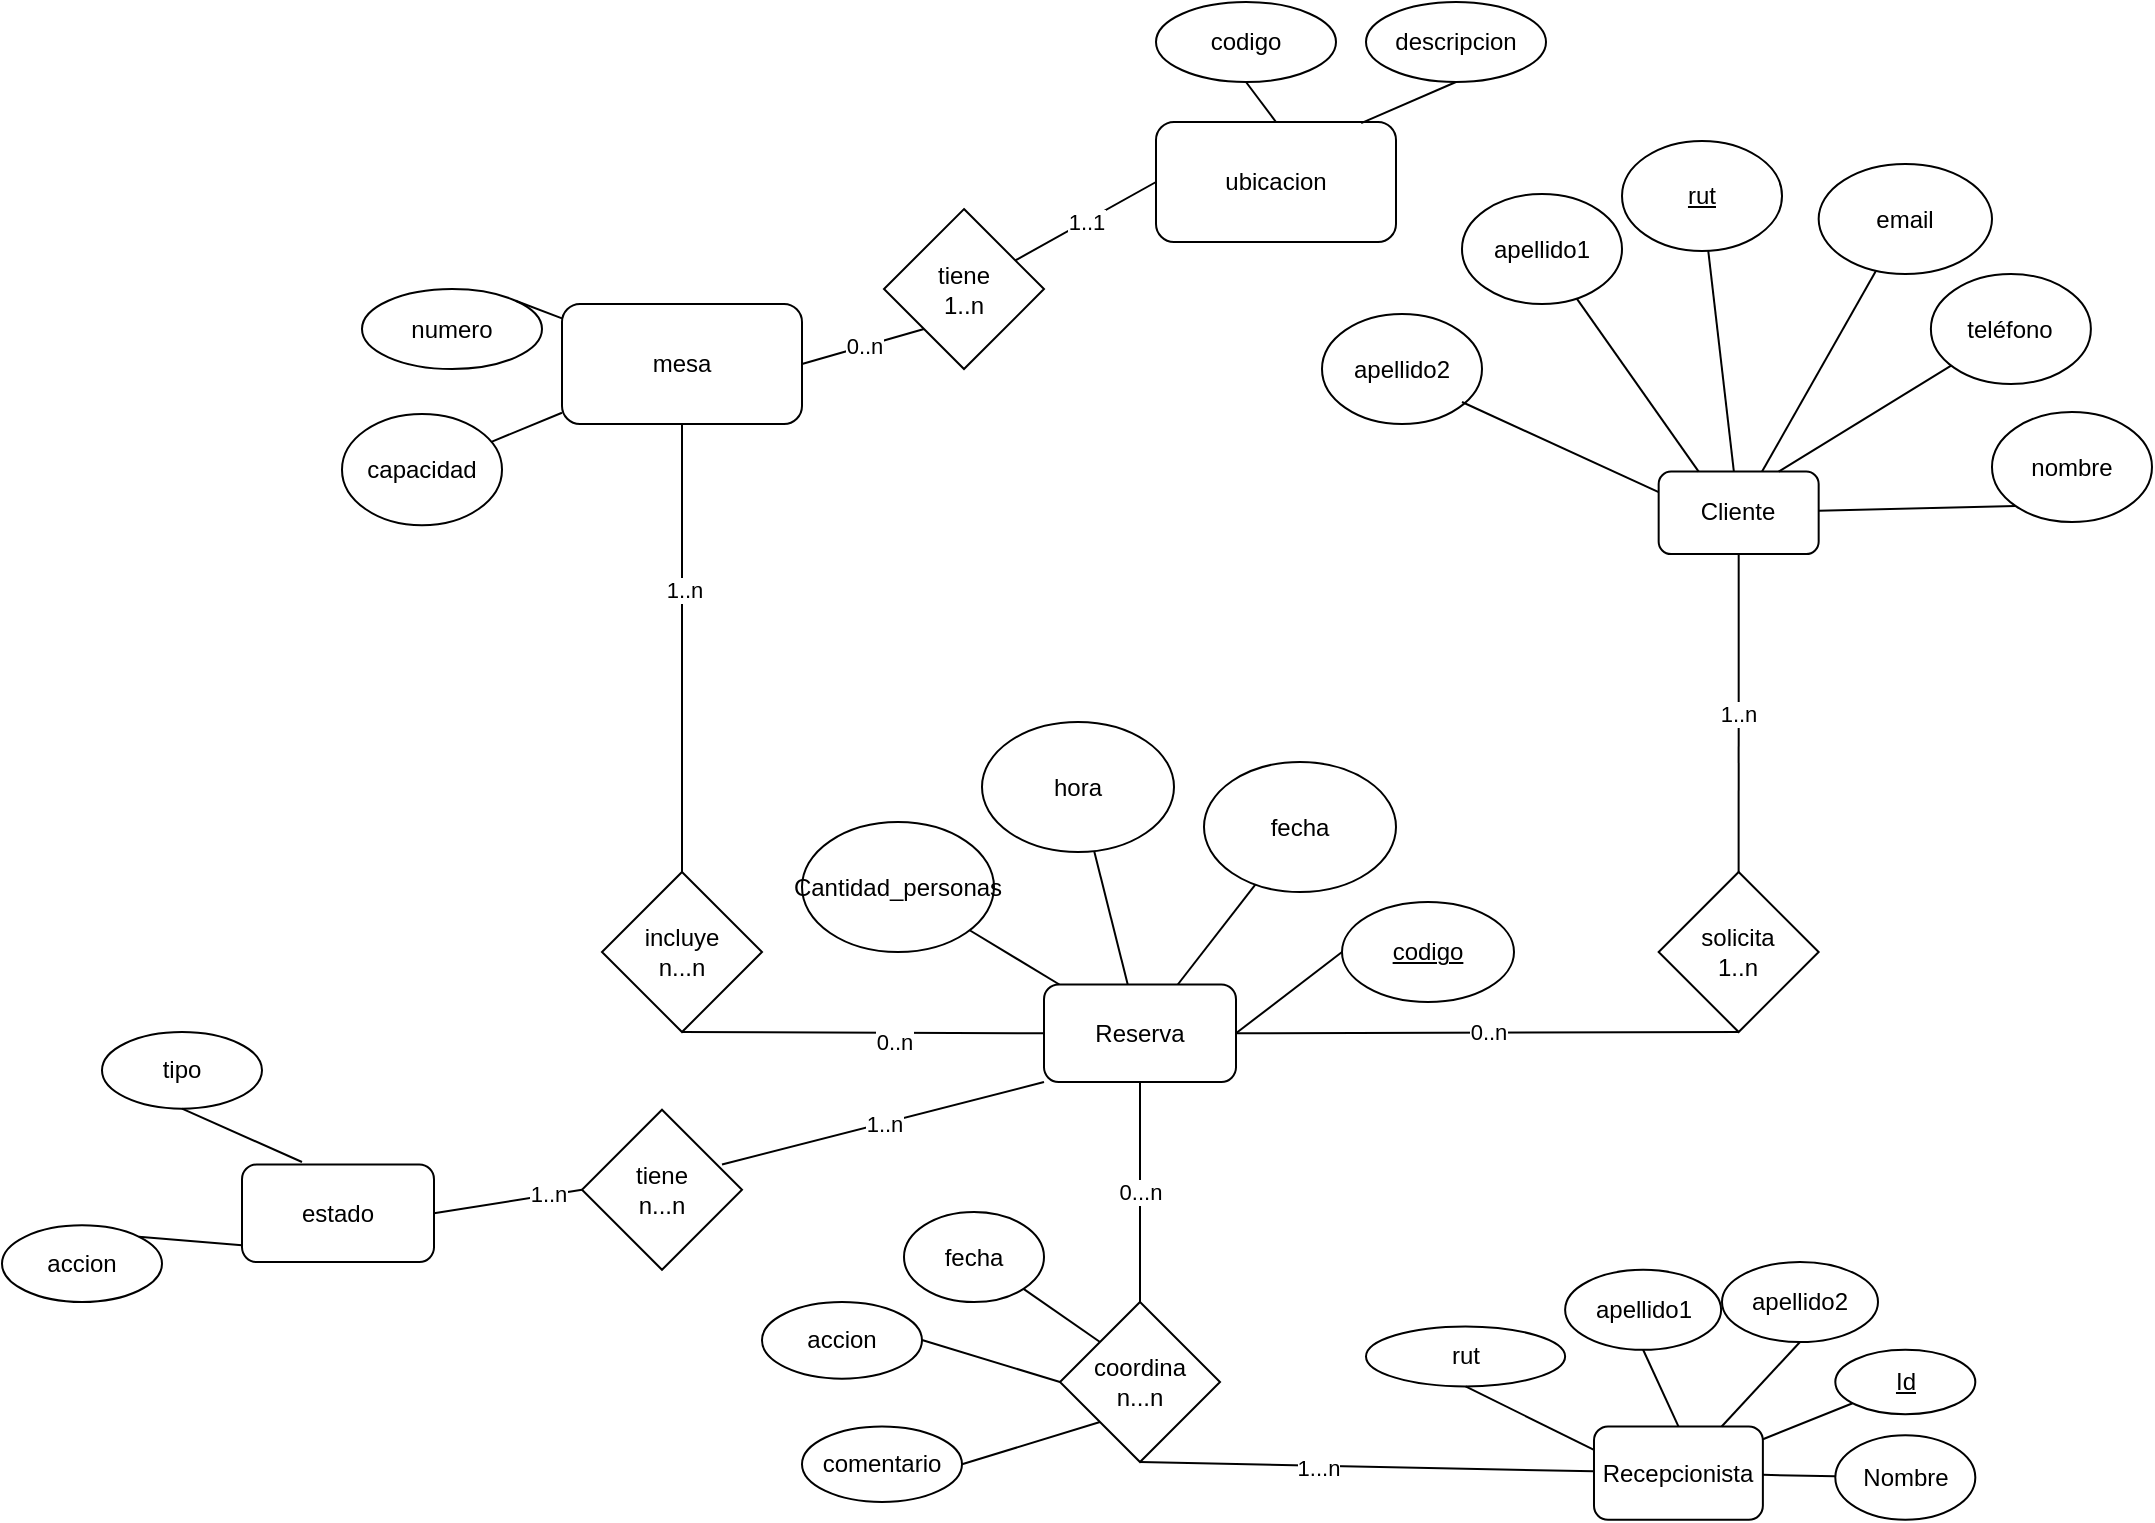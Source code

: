 <mxfile version="16.5.3" type="github">
  <diagram name="Page-1" id="efa7a0a1-bf9b-a30e-e6df-94a7791c09e9">
    <mxGraphModel dx="3195" dy="1866" grid="1" gridSize="10" guides="1" tooltips="1" connect="1" arrows="1" fold="1" page="1" pageScale="1" pageWidth="826" pageHeight="1169" background="none" math="0" shadow="0">
      <root>
        <mxCell id="0" />
        <mxCell id="1" parent="0" />
        <mxCell id="hR7vcm5vldyTw9obsO4O-135" value="coordina&lt;br&gt;n...n" style="rhombus;whiteSpace=wrap;html=1;" parent="1" vertex="1">
          <mxGeometry x="-631" y="-140" width="80" height="80" as="geometry" />
        </mxCell>
        <mxCell id="hR7vcm5vldyTw9obsO4O-136" value="solicita&lt;br&gt;1..n" style="rhombus;whiteSpace=wrap;html=1;" parent="1" vertex="1">
          <mxGeometry x="-331.67" y="-355" width="80" height="80" as="geometry" />
        </mxCell>
        <mxCell id="hR7vcm5vldyTw9obsO4O-137" value="" style="endArrow=none;html=1;rounded=0;entryX=0.5;entryY=1;entryDx=0;entryDy=0;" parent="1" source="hR7vcm5vldyTw9obsO4O-116" target="hR7vcm5vldyTw9obsO4O-135" edge="1">
          <mxGeometry width="50" height="50" relative="1" as="geometry">
            <mxPoint x="-510" y="-220" as="sourcePoint" />
            <mxPoint x="-460" y="-270" as="targetPoint" />
          </mxGeometry>
        </mxCell>
        <mxCell id="hR7vcm5vldyTw9obsO4O-142" value="1...n" style="edgeLabel;html=1;align=center;verticalAlign=middle;resizable=0;points=[];" parent="hR7vcm5vldyTw9obsO4O-137" vertex="1" connectable="0">
          <mxGeometry x="0.217" y="1" relative="1" as="geometry">
            <mxPoint as="offset" />
          </mxGeometry>
        </mxCell>
        <mxCell id="hR7vcm5vldyTw9obsO4O-139" value="0...n" style="endArrow=none;html=1;rounded=0;entryX=0.5;entryY=0;entryDx=0;entryDy=0;exitX=0.5;exitY=1;exitDx=0;exitDy=0;" parent="1" source="hR7vcm5vldyTw9obsO4O-115" target="hR7vcm5vldyTw9obsO4O-135" edge="1">
          <mxGeometry width="50" height="50" relative="1" as="geometry">
            <mxPoint x="-510" y="-220" as="sourcePoint" />
            <mxPoint x="-460" y="-270" as="targetPoint" />
            <Array as="points" />
          </mxGeometry>
        </mxCell>
        <mxCell id="hR7vcm5vldyTw9obsO4O-140" value="0..n" style="endArrow=none;html=1;rounded=0;entryX=1;entryY=0.5;entryDx=0;entryDy=0;exitX=0.5;exitY=1;exitDx=0;exitDy=0;" parent="1" source="hR7vcm5vldyTw9obsO4O-136" target="hR7vcm5vldyTw9obsO4O-115" edge="1">
          <mxGeometry width="50" height="50" relative="1" as="geometry">
            <mxPoint x="-510" y="-220" as="sourcePoint" />
            <mxPoint x="-460" y="-270" as="targetPoint" />
          </mxGeometry>
        </mxCell>
        <mxCell id="hR7vcm5vldyTw9obsO4O-141" value="1..n" style="endArrow=none;html=1;rounded=0;entryX=0.5;entryY=0;entryDx=0;entryDy=0;exitX=0.5;exitY=1;exitDx=0;exitDy=0;" parent="1" source="hR7vcm5vldyTw9obsO4O-117" target="hR7vcm5vldyTw9obsO4O-136" edge="1">
          <mxGeometry width="50" height="50" relative="1" as="geometry">
            <mxPoint x="-150" y="-214.6" as="sourcePoint" />
            <mxPoint x="-100" y="-264.6" as="targetPoint" />
          </mxGeometry>
        </mxCell>
        <mxCell id="hR7vcm5vldyTw9obsO4O-117" value="Cliente" style="rounded=1;whiteSpace=wrap;html=1;" parent="1" vertex="1">
          <mxGeometry x="-331.667" y="-555.215" width="80" height="41.25" as="geometry" />
        </mxCell>
        <mxCell id="hR7vcm5vldyTw9obsO4O-121" value="&lt;u&gt;rut&lt;/u&gt;" style="ellipse;whiteSpace=wrap;html=1;" parent="1" vertex="1">
          <mxGeometry x="-349.997" y="-720.54" width="80" height="55" as="geometry" />
        </mxCell>
        <mxCell id="hR7vcm5vldyTw9obsO4O-122" value="nombre" style="ellipse;whiteSpace=wrap;html=1;" parent="1" vertex="1">
          <mxGeometry x="-165.003" y="-584.995" width="80" height="55" as="geometry" />
        </mxCell>
        <mxCell id="hR7vcm5vldyTw9obsO4O-123" value="apellido1" style="ellipse;whiteSpace=wrap;html=1;" parent="1" vertex="1">
          <mxGeometry x="-430" y="-693.975" width="80" height="55" as="geometry" />
        </mxCell>
        <mxCell id="hR7vcm5vldyTw9obsO4O-124" value="teléfono" style="ellipse;whiteSpace=wrap;html=1;" parent="1" vertex="1">
          <mxGeometry x="-195.56" y="-653.98" width="80" height="55" as="geometry" />
        </mxCell>
        <mxCell id="hR7vcm5vldyTw9obsO4O-125" value="email" style="ellipse;whiteSpace=wrap;html=1;" parent="1" vertex="1">
          <mxGeometry x="-251.67" y="-708.98" width="86.667" height="55" as="geometry" />
        </mxCell>
        <mxCell id="hR7vcm5vldyTw9obsO4O-134" value="" style="endArrow=none;html=1;rounded=0;" parent="1" source="hR7vcm5vldyTw9obsO4O-117" target="hR7vcm5vldyTw9obsO4O-121" edge="1">
          <mxGeometry width="50" height="50" relative="1" as="geometry">
            <mxPoint x="-340" y="-705.63" as="sourcePoint" />
            <mxPoint x="-290" y="-755.63" as="targetPoint" />
          </mxGeometry>
        </mxCell>
        <mxCell id="hR7vcm5vldyTw9obsO4O-146" value="&lt;u&gt;codigo&lt;/u&gt;" style="ellipse;whiteSpace=wrap;html=1;" parent="1" vertex="1">
          <mxGeometry x="-490" y="-340" width="86" height="50" as="geometry" />
        </mxCell>
        <mxCell id="hR7vcm5vldyTw9obsO4O-148" value="" style="endArrow=none;html=1;rounded=0;" parent="1" source="hR7vcm5vldyTw9obsO4O-117" target="hR7vcm5vldyTw9obsO4O-125" edge="1">
          <mxGeometry width="50" height="50" relative="1" as="geometry">
            <mxPoint x="-470" y="-735.63" as="sourcePoint" />
            <mxPoint x="-420" y="-785.63" as="targetPoint" />
          </mxGeometry>
        </mxCell>
        <mxCell id="hR7vcm5vldyTw9obsO4O-149" value="" style="endArrow=none;html=1;rounded=0;entryX=0.75;entryY=0;entryDx=0;entryDy=0;" parent="1" source="hR7vcm5vldyTw9obsO4O-124" target="hR7vcm5vldyTw9obsO4O-117" edge="1">
          <mxGeometry width="50" height="50" relative="1" as="geometry">
            <mxPoint x="-470" y="-735.63" as="sourcePoint" />
            <mxPoint x="-420" y="-785.63" as="targetPoint" />
          </mxGeometry>
        </mxCell>
        <mxCell id="hR7vcm5vldyTw9obsO4O-150" value="" style="endArrow=none;html=1;rounded=0;entryX=0.25;entryY=0;entryDx=0;entryDy=0;" parent="1" source="hR7vcm5vldyTw9obsO4O-123" edge="1" target="hR7vcm5vldyTw9obsO4O-117">
          <mxGeometry width="50" height="50" relative="1" as="geometry">
            <mxPoint x="-470" y="-735.63" as="sourcePoint" />
            <mxPoint x="-320" y="-550" as="targetPoint" />
          </mxGeometry>
        </mxCell>
        <mxCell id="hR7vcm5vldyTw9obsO4O-151" value="" style="endArrow=none;html=1;rounded=0;entryX=0;entryY=0.5;entryDx=0;entryDy=0;exitX=1;exitY=0.5;exitDx=0;exitDy=0;" parent="1" source="hR7vcm5vldyTw9obsO4O-115" target="hR7vcm5vldyTw9obsO4O-146" edge="1">
          <mxGeometry width="50" height="50" relative="1" as="geometry">
            <mxPoint x="-780" y="56.03" as="sourcePoint" />
            <mxPoint x="-730" y="6.03" as="targetPoint" />
          </mxGeometry>
        </mxCell>
        <mxCell id="hR7vcm5vldyTw9obsO4O-156" value="" style="endArrow=none;html=1;rounded=0;entryX=0;entryY=1;entryDx=0;entryDy=0;" parent="1" source="hR7vcm5vldyTw9obsO4O-117" target="hR7vcm5vldyTw9obsO4O-122" edge="1">
          <mxGeometry width="50" height="50" relative="1" as="geometry">
            <mxPoint x="-470" y="-735.63" as="sourcePoint" />
            <mxPoint x="-129.56" y="-674.596" as="targetPoint" />
          </mxGeometry>
        </mxCell>
        <mxCell id="hR7vcm5vldyTw9obsO4O-157" value="mesa" style="rounded=1;whiteSpace=wrap;html=1;" parent="1" vertex="1">
          <mxGeometry x="-880" y="-638.97" width="120" height="60" as="geometry" />
        </mxCell>
        <mxCell id="hR7vcm5vldyTw9obsO4O-158" value="codigo" style="ellipse;whiteSpace=wrap;html=1;" parent="1" vertex="1">
          <mxGeometry x="-583" y="-790" width="90" height="40" as="geometry" />
        </mxCell>
        <mxCell id="hR7vcm5vldyTw9obsO4O-159" value="numero" style="ellipse;whiteSpace=wrap;html=1;" parent="1" vertex="1">
          <mxGeometry x="-980" y="-646.48" width="90" height="40" as="geometry" />
        </mxCell>
        <mxCell id="hR7vcm5vldyTw9obsO4O-160" value="capacidad" style="ellipse;whiteSpace=wrap;html=1;" parent="1" vertex="1">
          <mxGeometry x="-990" y="-584" width="80" height="55.63" as="geometry" />
        </mxCell>
        <mxCell id="hR7vcm5vldyTw9obsO4O-162" value="" style="endArrow=none;html=1;rounded=0;entryX=0.5;entryY=0;entryDx=0;entryDy=0;exitX=0.5;exitY=1;exitDx=0;exitDy=0;" parent="1" source="hR7vcm5vldyTw9obsO4O-158" target="RWH50KB4TgeM6HmIoFQ_-13" edge="1">
          <mxGeometry width="50" height="50" relative="1" as="geometry">
            <mxPoint x="-740" y="-780" as="sourcePoint" />
            <mxPoint x="-560" y="-745.54" as="targetPoint" />
          </mxGeometry>
        </mxCell>
        <mxCell id="hR7vcm5vldyTw9obsO4O-163" value="" style="endArrow=none;html=1;rounded=0;exitX=1;exitY=0;exitDx=0;exitDy=0;" parent="1" source="hR7vcm5vldyTw9obsO4O-159" target="hR7vcm5vldyTw9obsO4O-157" edge="1">
          <mxGeometry width="50" height="50" relative="1" as="geometry">
            <mxPoint x="-610" y="-695.54" as="sourcePoint" />
            <mxPoint x="-560" y="-745.54" as="targetPoint" />
          </mxGeometry>
        </mxCell>
        <mxCell id="hR7vcm5vldyTw9obsO4O-165" value="" style="endArrow=none;html=1;rounded=0;" parent="1" source="hR7vcm5vldyTw9obsO4O-160" target="hR7vcm5vldyTw9obsO4O-157" edge="1">
          <mxGeometry width="50" height="50" relative="1" as="geometry">
            <mxPoint x="-610" y="-695.54" as="sourcePoint" />
            <mxPoint x="-560" y="-745.54" as="targetPoint" />
          </mxGeometry>
        </mxCell>
        <mxCell id="hR7vcm5vldyTw9obsO4O-114" value="Nombre" style="ellipse;whiteSpace=wrap;html=1;" parent="1" vertex="1">
          <mxGeometry x="-243.34" y="-73.33" width="70" height="42.22" as="geometry" />
        </mxCell>
        <mxCell id="hR7vcm5vldyTw9obsO4O-116" value="Recepcionista" style="rounded=1;whiteSpace=wrap;html=1;" parent="1" vertex="1">
          <mxGeometry x="-364.005" y="-77.777" width="84.444" height="46.667" as="geometry" />
        </mxCell>
        <mxCell id="hR7vcm5vldyTw9obsO4O-120" value="&lt;u&gt;Id&lt;/u&gt;" style="ellipse;whiteSpace=wrap;html=1;" parent="1" vertex="1">
          <mxGeometry x="-243.34" y="-116.11" width="70" height="32.22" as="geometry" />
        </mxCell>
        <mxCell id="hR7vcm5vldyTw9obsO4O-144" value="" style="endArrow=none;html=1;rounded=0;" parent="1" source="hR7vcm5vldyTw9obsO4O-116" target="hR7vcm5vldyTw9obsO4O-114" edge="1">
          <mxGeometry width="50" height="50" relative="1" as="geometry">
            <mxPoint x="-200" y="-90" as="sourcePoint" />
            <mxPoint x="50" y="-80" as="targetPoint" />
          </mxGeometry>
        </mxCell>
        <mxCell id="hR7vcm5vldyTw9obsO4O-147" value="" style="endArrow=none;html=1;rounded=0;" parent="1" source="hR7vcm5vldyTw9obsO4O-116" target="hR7vcm5vldyTw9obsO4O-120" edge="1">
          <mxGeometry width="50" height="50" relative="1" as="geometry">
            <mxPoint y="-30" as="sourcePoint" />
            <mxPoint x="50" y="-80" as="targetPoint" />
            <Array as="points" />
          </mxGeometry>
        </mxCell>
        <mxCell id="hR7vcm5vldyTw9obsO4O-168" value="incluye&lt;br&gt;n...n" style="rhombus;whiteSpace=wrap;html=1;" parent="1" vertex="1">
          <mxGeometry x="-860" y="-355" width="80" height="80" as="geometry" />
        </mxCell>
        <mxCell id="hR7vcm5vldyTw9obsO4O-169" value="" style="endArrow=none;html=1;rounded=0;entryX=0.5;entryY=1;entryDx=0;entryDy=0;exitX=0;exitY=0.5;exitDx=0;exitDy=0;" parent="1" source="hR7vcm5vldyTw9obsO4O-115" target="hR7vcm5vldyTw9obsO4O-168" edge="1">
          <mxGeometry width="50" height="50" relative="1" as="geometry">
            <mxPoint x="-680" y="-310" as="sourcePoint" />
            <mxPoint x="-630" y="-360" as="targetPoint" />
          </mxGeometry>
        </mxCell>
        <mxCell id="RWH50KB4TgeM6HmIoFQ_-10" value="0..n" style="edgeLabel;html=1;align=center;verticalAlign=middle;resizable=0;points=[];" vertex="1" connectable="0" parent="hR7vcm5vldyTw9obsO4O-169">
          <mxGeometry x="-0.164" y="4" relative="1" as="geometry">
            <mxPoint as="offset" />
          </mxGeometry>
        </mxCell>
        <mxCell id="hR7vcm5vldyTw9obsO4O-170" value="" style="endArrow=none;html=1;rounded=0;exitX=0.5;exitY=0;exitDx=0;exitDy=0;" parent="1" source="hR7vcm5vldyTw9obsO4O-168" target="hR7vcm5vldyTw9obsO4O-157" edge="1">
          <mxGeometry width="50" height="50" relative="1" as="geometry">
            <mxPoint x="-680" y="-310" as="sourcePoint" />
            <mxPoint x="-630" y="-360" as="targetPoint" />
          </mxGeometry>
        </mxCell>
        <mxCell id="RWH50KB4TgeM6HmIoFQ_-11" value="1..n" style="edgeLabel;html=1;align=center;verticalAlign=middle;resizable=0;points=[];" vertex="1" connectable="0" parent="hR7vcm5vldyTw9obsO4O-170">
          <mxGeometry x="0.264" y="-1" relative="1" as="geometry">
            <mxPoint as="offset" />
          </mxGeometry>
        </mxCell>
        <mxCell id="hR7vcm5vldyTw9obsO4O-115" value="Reserva" style="rounded=1;whiteSpace=wrap;html=1;" parent="1" vertex="1">
          <mxGeometry x="-639" y="-298.75" width="96" height="48.75" as="geometry" />
        </mxCell>
        <mxCell id="hR7vcm5vldyTw9obsO4O-126" value="hora" style="ellipse;whiteSpace=wrap;html=1;" parent="1" vertex="1">
          <mxGeometry x="-670" y="-430" width="96" height="65" as="geometry" />
        </mxCell>
        <mxCell id="hR7vcm5vldyTw9obsO4O-127" value="fecha" style="ellipse;whiteSpace=wrap;html=1;" parent="1" vertex="1">
          <mxGeometry x="-559" y="-410" width="96" height="65" as="geometry" />
        </mxCell>
        <mxCell id="hR7vcm5vldyTw9obsO4O-128" value="Cantidad_personas" style="ellipse;whiteSpace=wrap;html=1;" parent="1" vertex="1">
          <mxGeometry x="-760" y="-379.995" width="96" height="65" as="geometry" />
        </mxCell>
        <mxCell id="hR7vcm5vldyTw9obsO4O-153" value="" style="endArrow=none;html=1;rounded=0;" parent="1" source="hR7vcm5vldyTw9obsO4O-115" target="hR7vcm5vldyTw9obsO4O-127" edge="1">
          <mxGeometry width="50" height="50" relative="1" as="geometry">
            <mxPoint x="-883" y="-60" as="sourcePoint" />
            <mxPoint x="-833" y="-110" as="targetPoint" />
          </mxGeometry>
        </mxCell>
        <mxCell id="hR7vcm5vldyTw9obsO4O-154" value="" style="endArrow=none;html=1;rounded=0;" parent="1" source="hR7vcm5vldyTw9obsO4O-115" target="hR7vcm5vldyTw9obsO4O-126" edge="1">
          <mxGeometry width="50" height="50" relative="1" as="geometry">
            <mxPoint x="-883" y="-60" as="sourcePoint" />
            <mxPoint x="-833" y="-110" as="targetPoint" />
          </mxGeometry>
        </mxCell>
        <mxCell id="hR7vcm5vldyTw9obsO4O-155" value="" style="endArrow=none;html=1;rounded=0;" parent="1" source="hR7vcm5vldyTw9obsO4O-115" target="hR7vcm5vldyTw9obsO4O-128" edge="1">
          <mxGeometry width="50" height="50" relative="1" as="geometry">
            <mxPoint x="-883" y="-60" as="sourcePoint" />
            <mxPoint x="-833" y="-110" as="targetPoint" />
          </mxGeometry>
        </mxCell>
        <mxCell id="hR7vcm5vldyTw9obsO4O-172" value="apellido1" style="ellipse;whiteSpace=wrap;html=1;" parent="1" vertex="1">
          <mxGeometry x="-378.44" y="-156.11" width="78" height="40" as="geometry" />
        </mxCell>
        <mxCell id="hR7vcm5vldyTw9obsO4O-174" value="" style="endArrow=none;html=1;rounded=0;entryX=0.5;entryY=1;entryDx=0;entryDy=0;" parent="1" source="hR7vcm5vldyTw9obsO4O-116" target="RWH50KB4TgeM6HmIoFQ_-2" edge="1">
          <mxGeometry width="50" height="50" relative="1" as="geometry">
            <mxPoint x="-680" y="-310" as="sourcePoint" />
            <mxPoint x="-271" y="-90" as="targetPoint" />
          </mxGeometry>
        </mxCell>
        <mxCell id="hR7vcm5vldyTw9obsO4O-175" value="" style="endArrow=none;html=1;rounded=0;entryX=0.5;entryY=1;entryDx=0;entryDy=0;exitX=0.5;exitY=0;exitDx=0;exitDy=0;" parent="1" source="hR7vcm5vldyTw9obsO4O-116" target="hR7vcm5vldyTw9obsO4O-172" edge="1">
          <mxGeometry width="50" height="50" relative="1" as="geometry">
            <mxPoint x="-680" y="-310" as="sourcePoint" />
            <mxPoint x="-350.22" y="-120" as="targetPoint" />
          </mxGeometry>
        </mxCell>
        <mxCell id="hR7vcm5vldyTw9obsO4O-176" value="rut" style="ellipse;whiteSpace=wrap;html=1;" parent="1" vertex="1">
          <mxGeometry x="-478.0" y="-127.78" width="99.56" height="30" as="geometry" />
        </mxCell>
        <mxCell id="hR7vcm5vldyTw9obsO4O-177" value="" style="endArrow=none;html=1;rounded=0;exitX=0.5;exitY=1;exitDx=0;exitDy=0;entryX=0;entryY=0.25;entryDx=0;entryDy=0;" parent="1" source="hR7vcm5vldyTw9obsO4O-176" target="hR7vcm5vldyTw9obsO4O-116" edge="1">
          <mxGeometry width="50" height="50" relative="1" as="geometry">
            <mxPoint x="-680" y="-310" as="sourcePoint" />
            <mxPoint x="-630" y="-360" as="targetPoint" />
          </mxGeometry>
        </mxCell>
        <mxCell id="RWH50KB4TgeM6HmIoFQ_-2" value="apellido2" style="ellipse;whiteSpace=wrap;html=1;" vertex="1" parent="1">
          <mxGeometry x="-300" y="-160" width="78" height="40" as="geometry" />
        </mxCell>
        <mxCell id="RWH50KB4TgeM6HmIoFQ_-4" value="fecha" style="ellipse;whiteSpace=wrap;html=1;" vertex="1" parent="1">
          <mxGeometry x="-709" y="-185" width="70" height="45" as="geometry" />
        </mxCell>
        <mxCell id="RWH50KB4TgeM6HmIoFQ_-5" value="accion" style="ellipse;whiteSpace=wrap;html=1;" vertex="1" parent="1">
          <mxGeometry x="-780" y="-140" width="80" height="38.33" as="geometry" />
        </mxCell>
        <mxCell id="RWH50KB4TgeM6HmIoFQ_-6" value="comentario" style="ellipse;whiteSpace=wrap;html=1;" vertex="1" parent="1">
          <mxGeometry x="-760" y="-77.78" width="80" height="37.78" as="geometry" />
        </mxCell>
        <mxCell id="RWH50KB4TgeM6HmIoFQ_-7" value="" style="endArrow=none;html=1;rounded=0;entryX=1;entryY=1;entryDx=0;entryDy=0;exitX=0;exitY=0;exitDx=0;exitDy=0;" edge="1" parent="1" source="hR7vcm5vldyTw9obsO4O-135" target="RWH50KB4TgeM6HmIoFQ_-4">
          <mxGeometry width="50" height="50" relative="1" as="geometry">
            <mxPoint x="-680" y="-80" as="sourcePoint" />
            <mxPoint x="-630" y="-130" as="targetPoint" />
          </mxGeometry>
        </mxCell>
        <mxCell id="RWH50KB4TgeM6HmIoFQ_-8" value="" style="endArrow=none;html=1;rounded=0;exitX=0;exitY=0.5;exitDx=0;exitDy=0;" edge="1" parent="1" source="hR7vcm5vldyTw9obsO4O-135">
          <mxGeometry width="50" height="50" relative="1" as="geometry">
            <mxPoint x="-654.5" y="-97.78" as="sourcePoint" />
            <mxPoint x="-700" y="-121" as="targetPoint" />
            <Array as="points" />
          </mxGeometry>
        </mxCell>
        <mxCell id="RWH50KB4TgeM6HmIoFQ_-9" value="" style="endArrow=none;html=1;rounded=0;entryX=1;entryY=0.5;entryDx=0;entryDy=0;exitX=0;exitY=1;exitDx=0;exitDy=0;" edge="1" parent="1" source="hR7vcm5vldyTw9obsO4O-135" target="RWH50KB4TgeM6HmIoFQ_-6">
          <mxGeometry width="50" height="50" relative="1" as="geometry">
            <mxPoint x="-631" y="-33.18" as="sourcePoint" />
            <mxPoint x="-668.905" y="-59.996" as="targetPoint" />
            <Array as="points" />
          </mxGeometry>
        </mxCell>
        <mxCell id="RWH50KB4TgeM6HmIoFQ_-13" value="ubicacion" style="rounded=1;whiteSpace=wrap;html=1;" vertex="1" parent="1">
          <mxGeometry x="-583" y="-730" width="120" height="60" as="geometry" />
        </mxCell>
        <mxCell id="RWH50KB4TgeM6HmIoFQ_-14" value="tiene&lt;br&gt;1..n" style="rhombus;whiteSpace=wrap;html=1;" vertex="1" parent="1">
          <mxGeometry x="-719" y="-686.48" width="80" height="80" as="geometry" />
        </mxCell>
        <mxCell id="RWH50KB4TgeM6HmIoFQ_-15" value="descripcion" style="ellipse;whiteSpace=wrap;html=1;" vertex="1" parent="1">
          <mxGeometry x="-478" y="-790" width="90" height="40" as="geometry" />
        </mxCell>
        <mxCell id="RWH50KB4TgeM6HmIoFQ_-16" value="" style="endArrow=none;html=1;rounded=0;entryX=0.855;entryY=0.01;entryDx=0;entryDy=0;exitX=0.5;exitY=1;exitDx=0;exitDy=0;entryPerimeter=0;" edge="1" parent="1" source="RWH50KB4TgeM6HmIoFQ_-15" target="RWH50KB4TgeM6HmIoFQ_-13">
          <mxGeometry width="50" height="50" relative="1" as="geometry">
            <mxPoint x="-664" y="-805" as="sourcePoint" />
            <mxPoint x="-608.04" y="-780.54" as="targetPoint" />
            <Array as="points" />
          </mxGeometry>
        </mxCell>
        <mxCell id="RWH50KB4TgeM6HmIoFQ_-17" value="1..1" style="endArrow=none;html=1;rounded=0;exitX=0;exitY=0.5;exitDx=0;exitDy=0;" edge="1" parent="1" source="RWH50KB4TgeM6HmIoFQ_-13" target="RWH50KB4TgeM6HmIoFQ_-14">
          <mxGeometry width="50" height="50" relative="1" as="geometry">
            <mxPoint x="-600" y="-666.21" as="sourcePoint" />
            <mxPoint x="-583.04" y="-626.75" as="targetPoint" />
            <Array as="points" />
          </mxGeometry>
        </mxCell>
        <mxCell id="RWH50KB4TgeM6HmIoFQ_-18" value="0..n" style="endArrow=none;html=1;rounded=0;exitX=0;exitY=1;exitDx=0;exitDy=0;entryX=1;entryY=0.5;entryDx=0;entryDy=0;" edge="1" parent="1" source="RWH50KB4TgeM6HmIoFQ_-14" target="hR7vcm5vldyTw9obsO4O-157">
          <mxGeometry width="50" height="50" relative="1" as="geometry">
            <mxPoint x="-695.15" y="-632.32" as="sourcePoint" />
            <mxPoint x="-744.857" y="-578.967" as="targetPoint" />
            <Array as="points" />
          </mxGeometry>
        </mxCell>
        <mxCell id="RWH50KB4TgeM6HmIoFQ_-19" value="apellido2" style="ellipse;whiteSpace=wrap;html=1;" vertex="1" parent="1">
          <mxGeometry x="-500" y="-633.975" width="80" height="55" as="geometry" />
        </mxCell>
        <mxCell id="RWH50KB4TgeM6HmIoFQ_-20" value="" style="endArrow=none;html=1;rounded=0;entryX=0;entryY=0.25;entryDx=0;entryDy=0;" edge="1" parent="1" target="hR7vcm5vldyTw9obsO4O-117">
          <mxGeometry width="50" height="50" relative="1" as="geometry">
            <mxPoint x="-429.998" y="-590.004" as="sourcePoint" />
            <mxPoint x="-369.037" y="-503.515" as="targetPoint" />
          </mxGeometry>
        </mxCell>
        <mxCell id="RWH50KB4TgeM6HmIoFQ_-21" value="estado" style="rounded=1;whiteSpace=wrap;html=1;" vertex="1" parent="1">
          <mxGeometry x="-1040" y="-208.75" width="96" height="48.75" as="geometry" />
        </mxCell>
        <mxCell id="RWH50KB4TgeM6HmIoFQ_-22" value="tiene&lt;br&gt;n...n" style="rhombus;whiteSpace=wrap;html=1;" vertex="1" parent="1">
          <mxGeometry x="-870" y="-236.11" width="80" height="80" as="geometry" />
        </mxCell>
        <mxCell id="RWH50KB4TgeM6HmIoFQ_-23" value="1..n" style="endArrow=none;html=1;rounded=0;entryX=1;entryY=0.5;entryDx=0;entryDy=0;exitX=0;exitY=1;exitDx=0;exitDy=0;" edge="1" parent="1" source="hR7vcm5vldyTw9obsO4O-115">
          <mxGeometry width="50" height="50" relative="1" as="geometry">
            <mxPoint x="-731" y="-229.86" as="sourcePoint" />
            <mxPoint x="-800.0" y="-208.75" as="targetPoint" />
            <Array as="points" />
          </mxGeometry>
        </mxCell>
        <mxCell id="RWH50KB4TgeM6HmIoFQ_-24" value="" style="endArrow=none;html=1;rounded=0;entryX=1;entryY=0.5;entryDx=0;entryDy=0;exitX=0;exitY=0.5;exitDx=0;exitDy=0;" edge="1" parent="1" source="RWH50KB4TgeM6HmIoFQ_-22" target="RWH50KB4TgeM6HmIoFQ_-21">
          <mxGeometry width="50" height="50" relative="1" as="geometry">
            <mxPoint x="-870" y="-160" as="sourcePoint" />
            <mxPoint x="-939.0" y="-138.89" as="targetPoint" />
            <Array as="points" />
          </mxGeometry>
        </mxCell>
        <mxCell id="RWH50KB4TgeM6HmIoFQ_-29" value="1..n" style="edgeLabel;html=1;align=center;verticalAlign=middle;resizable=0;points=[];" vertex="1" connectable="0" parent="RWH50KB4TgeM6HmIoFQ_-24">
          <mxGeometry x="-0.523" y="-1" relative="1" as="geometry">
            <mxPoint x="1" as="offset" />
          </mxGeometry>
        </mxCell>
        <mxCell id="RWH50KB4TgeM6HmIoFQ_-25" value="tipo" style="ellipse;whiteSpace=wrap;html=1;" vertex="1" parent="1">
          <mxGeometry x="-1110" y="-275" width="80" height="38.33" as="geometry" />
        </mxCell>
        <mxCell id="RWH50KB4TgeM6HmIoFQ_-26" value="accion" style="ellipse;whiteSpace=wrap;html=1;" vertex="1" parent="1">
          <mxGeometry x="-1160" y="-178.33" width="80" height="38.33" as="geometry" />
        </mxCell>
        <mxCell id="RWH50KB4TgeM6HmIoFQ_-27" value="" style="endArrow=none;html=1;rounded=0;entryX=0.5;entryY=1;entryDx=0;entryDy=0;" edge="1" parent="1" target="RWH50KB4TgeM6HmIoFQ_-25">
          <mxGeometry width="50" height="50" relative="1" as="geometry">
            <mxPoint x="-1010" y="-210" as="sourcePoint" />
            <mxPoint x="-1029" y="-238.265" as="targetPoint" />
            <Array as="points" />
          </mxGeometry>
        </mxCell>
        <mxCell id="RWH50KB4TgeM6HmIoFQ_-28" value="" style="endArrow=none;html=1;rounded=0;entryX=1;entryY=0;entryDx=0;entryDy=0;exitX=0;exitY=0.5;exitDx=0;exitDy=0;" edge="1" parent="1" target="RWH50KB4TgeM6HmIoFQ_-26">
          <mxGeometry width="50" height="50" relative="1" as="geometry">
            <mxPoint x="-1040" y="-168.37" as="sourcePoint" />
            <mxPoint x="-1114" y="-156.635" as="targetPoint" />
            <Array as="points" />
          </mxGeometry>
        </mxCell>
      </root>
    </mxGraphModel>
  </diagram>
</mxfile>
